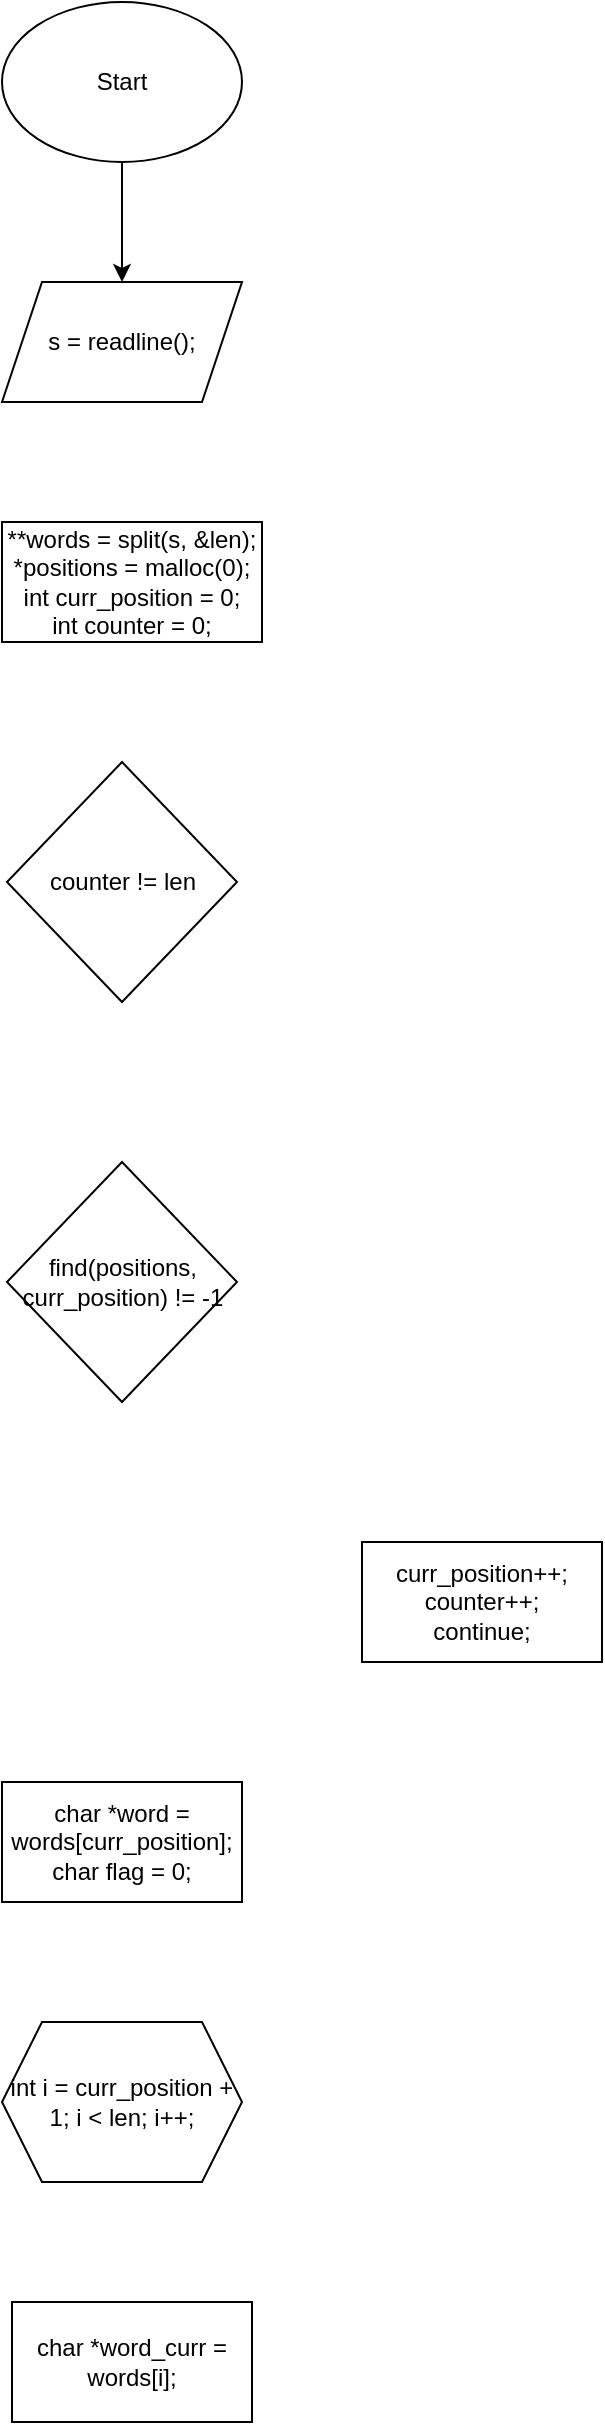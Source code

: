 <mxfile version="20.6.2" type="github">
  <diagram id="8wYgv9-v7Nqe_bmdsXYR" name="Страница 1">
    <mxGraphModel dx="509" dy="561" grid="1" gridSize="10" guides="1" tooltips="1" connect="1" arrows="1" fold="1" page="1" pageScale="1" pageWidth="827" pageHeight="1169" math="0" shadow="0">
      <root>
        <mxCell id="0" />
        <mxCell id="1" parent="0" />
        <mxCell id="HPKZztkQSvlfVHkEudxe-3" value="" style="edgeStyle=orthogonalEdgeStyle;rounded=0;orthogonalLoop=1;jettySize=auto;html=1;" edge="1" parent="1" source="HPKZztkQSvlfVHkEudxe-1">
          <mxGeometry relative="1" as="geometry">
            <mxPoint x="130" y="200" as="targetPoint" />
          </mxGeometry>
        </mxCell>
        <mxCell id="HPKZztkQSvlfVHkEudxe-1" value="Start" style="ellipse;whiteSpace=wrap;html=1;" vertex="1" parent="1">
          <mxGeometry x="70" y="60" width="120" height="80" as="geometry" />
        </mxCell>
        <mxCell id="HPKZztkQSvlfVHkEudxe-4" value="s = readline();" style="shape=parallelogram;perimeter=parallelogramPerimeter;whiteSpace=wrap;html=1;fixedSize=1;" vertex="1" parent="1">
          <mxGeometry x="70" y="200" width="120" height="60" as="geometry" />
        </mxCell>
        <mxCell id="HPKZztkQSvlfVHkEudxe-5" value="**words = split(s, &amp;amp;len);&lt;br&gt;*positions = malloc(0);&lt;br&gt;int curr_position = 0;&lt;br&gt;int counter = 0;" style="rounded=0;whiteSpace=wrap;html=1;" vertex="1" parent="1">
          <mxGeometry x="70" y="320" width="130" height="60" as="geometry" />
        </mxCell>
        <mxCell id="HPKZztkQSvlfVHkEudxe-6" value="counter != len" style="rhombus;whiteSpace=wrap;html=1;" vertex="1" parent="1">
          <mxGeometry x="72.5" y="440" width="115" height="120" as="geometry" />
        </mxCell>
        <mxCell id="HPKZztkQSvlfVHkEudxe-7" value="find(positions, curr_position) != -1" style="rhombus;whiteSpace=wrap;html=1;" vertex="1" parent="1">
          <mxGeometry x="72.5" y="640" width="115" height="120" as="geometry" />
        </mxCell>
        <mxCell id="HPKZztkQSvlfVHkEudxe-8" value="curr_position++;&lt;br&gt;counter++;&lt;br&gt;continue;" style="rounded=0;whiteSpace=wrap;html=1;" vertex="1" parent="1">
          <mxGeometry x="250" y="830" width="120" height="60" as="geometry" />
        </mxCell>
        <mxCell id="HPKZztkQSvlfVHkEudxe-9" value="char *word = words[curr_position];&lt;br&gt;char flag = 0;" style="rounded=0;whiteSpace=wrap;html=1;" vertex="1" parent="1">
          <mxGeometry x="70" y="950" width="120" height="60" as="geometry" />
        </mxCell>
        <mxCell id="HPKZztkQSvlfVHkEudxe-10" value="int i = curr_position + 1; i &amp;lt; len; i++;" style="shape=hexagon;perimeter=hexagonPerimeter2;whiteSpace=wrap;html=1;fixedSize=1;" vertex="1" parent="1">
          <mxGeometry x="70" y="1070" width="120" height="80" as="geometry" />
        </mxCell>
        <mxCell id="HPKZztkQSvlfVHkEudxe-11" value="char *word_curr = words[i];" style="rounded=0;whiteSpace=wrap;html=1;" vertex="1" parent="1">
          <mxGeometry x="75" y="1210" width="120" height="60" as="geometry" />
        </mxCell>
      </root>
    </mxGraphModel>
  </diagram>
</mxfile>
